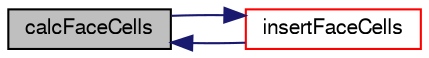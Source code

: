 digraph "calcFaceCells"
{
  bgcolor="transparent";
  edge [fontname="FreeSans",fontsize="10",labelfontname="FreeSans",labelfontsize="10"];
  node [fontname="FreeSans",fontsize="10",shape=record];
  rankdir="LR";
  Node411 [label="calcFaceCells",height=0.2,width=0.4,color="black", fillcolor="grey75", style="filled", fontcolor="black"];
  Node411 -> Node412 [dir="back",color="midnightblue",fontsize="10",style="solid",fontname="FreeSans"];
  Node412 [label="insertFaceCells",height=0.2,width=0.4,color="red",URL="$a22642.html#ac1c792bf4a5a1b870bb79770131b78ac",tooltip="Collect cell neighbours of faces in global numbering. "];
  Node412 -> Node411 [dir="back",color="midnightblue",fontsize="10",style="solid",fontname="FreeSans"];
}
